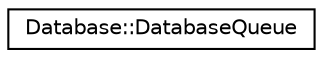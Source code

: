 digraph "Graphical Class Hierarchy"
{
 // LATEX_PDF_SIZE
  edge [fontname="Helvetica",fontsize="10",labelfontname="Helvetica",labelfontsize="10"];
  node [fontname="Helvetica",fontsize="10",shape=record];
  rankdir="LR";
  Node0 [label="Database::DatabaseQueue",height=0.2,width=0.4,color="black", fillcolor="white", style="filled",URL="$class_database_1_1_database_queue.html",tooltip="Accumulative queue for database tasks."];
}
